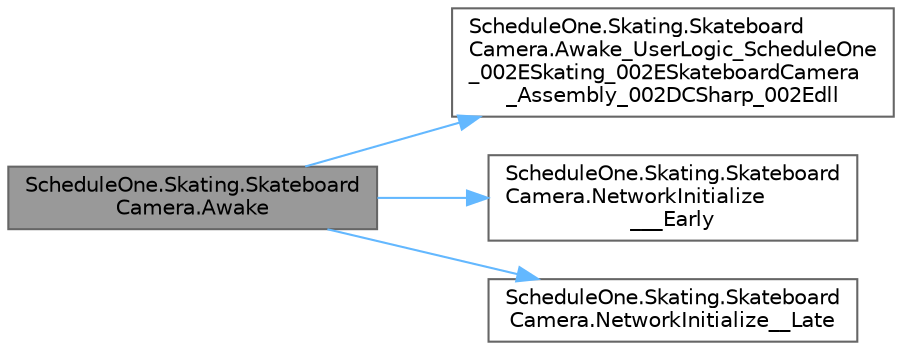 digraph "ScheduleOne.Skating.SkateboardCamera.Awake"
{
 // LATEX_PDF_SIZE
  bgcolor="transparent";
  edge [fontname=Helvetica,fontsize=10,labelfontname=Helvetica,labelfontsize=10];
  node [fontname=Helvetica,fontsize=10,shape=box,height=0.2,width=0.4];
  rankdir="LR";
  Node1 [id="Node000001",label="ScheduleOne.Skating.Skateboard\lCamera.Awake",height=0.2,width=0.4,color="gray40", fillcolor="grey60", style="filled", fontcolor="black",tooltip=" "];
  Node1 -> Node2 [id="edge1_Node000001_Node000002",color="steelblue1",style="solid",tooltip=" "];
  Node2 [id="Node000002",label="ScheduleOne.Skating.Skateboard\lCamera.Awake_UserLogic_ScheduleOne\l_002ESkating_002ESkateboardCamera\l_Assembly_002DCSharp_002Edll",height=0.2,width=0.4,color="grey40", fillcolor="white", style="filled",URL="$class_schedule_one_1_1_skating_1_1_skateboard_camera.html#a6beff43429528e9c9ceacb7a8d093e24",tooltip=" "];
  Node1 -> Node3 [id="edge2_Node000001_Node000003",color="steelblue1",style="solid",tooltip=" "];
  Node3 [id="Node000003",label="ScheduleOne.Skating.Skateboard\lCamera.NetworkInitialize\l___Early",height=0.2,width=0.4,color="grey40", fillcolor="white", style="filled",URL="$class_schedule_one_1_1_skating_1_1_skateboard_camera.html#af7202cd94cf4ca443c3f4c03939441ca",tooltip=" "];
  Node1 -> Node4 [id="edge3_Node000001_Node000004",color="steelblue1",style="solid",tooltip=" "];
  Node4 [id="Node000004",label="ScheduleOne.Skating.Skateboard\lCamera.NetworkInitialize__Late",height=0.2,width=0.4,color="grey40", fillcolor="white", style="filled",URL="$class_schedule_one_1_1_skating_1_1_skateboard_camera.html#af15af9e41b5f7d7f174876584dfce91b",tooltip=" "];
}
